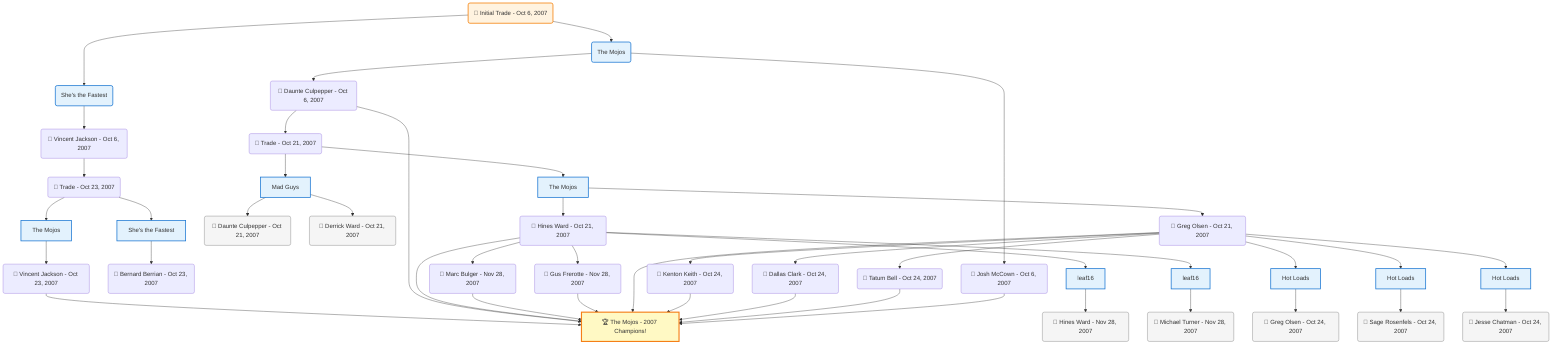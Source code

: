 flowchart TD

    TRADE_MAIN("🔄 Initial Trade - Oct 6, 2007")
    TEAM_1("She's the Fastest")
    TEAM_2("The Mojos")
    NODE_4d3c007b-e9a3-47b3-bdbd-4f22bec4b0f5("🔄 Vincent Jackson - Oct 6, 2007")
    TRADE_a5e6198a-985f-4b48-b7e9-f43ea25bff07_3("🔄 Trade - Oct 23, 2007")
    TEAM_bbe2d0ad-54cf-4c22-be82-b2a5f262a157_4["The Mojos"]
    NODE_f97a15b3-43e4-41e1-9706-cf33f061eedf("🔄 Vincent Jackson - Oct 23, 2007")
    CHAMP_bbe2d0ad-54cf-4c22-be82-b2a5f262a157_2007["🏆 The Mojos - 2007 Champions!"]
    TEAM_4449259f-64af-44fd-9235-1facc0926234_5["She's the Fastest"]
    NODE_7ca92b04-2062-4145-a17d-9eef8e0fbbf3("🔄 Bernard Berrian - Oct 23, 2007")
    NODE_2911c31a-800d-4bb4-9eac-9d317b890024("🔄 Daunte Culpepper - Oct 6, 2007")
    TRADE_b250236a-2382-4234-a042-2fa84a81b06a_6("🔄 Trade - Oct 21, 2007")
    TEAM_f5908944-6efd-40eb-af54-6c53004e0e2f_7["Mad Guys"]
    NODE_cff5655f-ac9d-487f-8ed1-92e3214e7365("🔄 Daunte Culpepper - Oct 21, 2007")
    NODE_81120f5b-22bd-47e9-ab35-f04a90bb4058("🔄 Derrick Ward - Oct 21, 2007")
    TEAM_bbe2d0ad-54cf-4c22-be82-b2a5f262a157_8["The Mojos"]
    NODE_a7ed07a6-5420-4b99-8ae3-52ac5f26f613("🔄 Hines Ward - Oct 21, 2007")
    TEAM_66fb98f4-89a7-45f9-893a-b41d71e6249d_9["leaf16"]
    NODE_91e372ce-59bc-47bb-9e88-cf79be62c936("🔄 Hines Ward - Nov 28, 2007")
    NODE_4103b6d7-a28f-4a7d-8b6a-1ce4f5695239("🔄 Marc Bulger - Nov 28, 2007")
    TEAM_66fb98f4-89a7-45f9-893a-b41d71e6249d_10["leaf16"]
    NODE_d8df4f38-ad56-4192-a87e-5ff6f2166d58("🔄 Michael Turner - Nov 28, 2007")
    NODE_420928ec-cddd-4579-b112-ce77f0f2fd56("🔄 Gus Frerotte - Nov 28, 2007")
    NODE_d004e552-ba1f-4f47-9539-624fc836fe72("🔄 Greg Olsen - Oct 21, 2007")
    TEAM_8e9f18ff-62c3-40e8-bb10-32f74cf4ee33_11["Hot Loads"]
    NODE_497e9d5a-3bc9-4ca4-8828-d30851fe786d("🔄 Greg Olsen - Oct 24, 2007")
    NODE_9f96722c-4017-466b-b54a-06f02e9dce4c("🔄 Kenton Keith - Oct 24, 2007")
    TEAM_8e9f18ff-62c3-40e8-bb10-32f74cf4ee33_12["Hot Loads"]
    NODE_64760d7a-a777-4278-be93-a241345552be("🔄 Sage Rosenfels - Oct 24, 2007")
    TEAM_8e9f18ff-62c3-40e8-bb10-32f74cf4ee33_13["Hot Loads"]
    NODE_5274181a-578e-429d-bb83-a2e156caf6c0("🔄 Jesse Chatman - Oct 24, 2007")
    NODE_f6a179a1-e026-484d-9015-d45f15d3b914("🔄 Dallas Clark - Oct 24, 2007")
    NODE_93b976f1-2eb9-42ae-b4b7-f0e7eab777f9("🔄 Tatum Bell - Oct 24, 2007")
    NODE_b447beb2-ef6b-4ad8-ac12-c0fce2b8f4de("🔄 Josh McCown - Oct 6, 2007")

    TRADE_MAIN --> TEAM_1
    TRADE_MAIN --> TEAM_2
    TEAM_1 --> NODE_4d3c007b-e9a3-47b3-bdbd-4f22bec4b0f5
    NODE_4d3c007b-e9a3-47b3-bdbd-4f22bec4b0f5 --> TRADE_a5e6198a-985f-4b48-b7e9-f43ea25bff07_3
    TRADE_a5e6198a-985f-4b48-b7e9-f43ea25bff07_3 --> TEAM_bbe2d0ad-54cf-4c22-be82-b2a5f262a157_4
    TEAM_bbe2d0ad-54cf-4c22-be82-b2a5f262a157_4 --> NODE_f97a15b3-43e4-41e1-9706-cf33f061eedf
    NODE_f97a15b3-43e4-41e1-9706-cf33f061eedf --> CHAMP_bbe2d0ad-54cf-4c22-be82-b2a5f262a157_2007
    TRADE_a5e6198a-985f-4b48-b7e9-f43ea25bff07_3 --> TEAM_4449259f-64af-44fd-9235-1facc0926234_5
    TEAM_4449259f-64af-44fd-9235-1facc0926234_5 --> NODE_7ca92b04-2062-4145-a17d-9eef8e0fbbf3
    TEAM_2 --> NODE_2911c31a-800d-4bb4-9eac-9d317b890024
    NODE_2911c31a-800d-4bb4-9eac-9d317b890024 --> CHAMP_bbe2d0ad-54cf-4c22-be82-b2a5f262a157_2007
    NODE_2911c31a-800d-4bb4-9eac-9d317b890024 --> TRADE_b250236a-2382-4234-a042-2fa84a81b06a_6
    TRADE_b250236a-2382-4234-a042-2fa84a81b06a_6 --> TEAM_f5908944-6efd-40eb-af54-6c53004e0e2f_7
    TEAM_f5908944-6efd-40eb-af54-6c53004e0e2f_7 --> NODE_cff5655f-ac9d-487f-8ed1-92e3214e7365
    TEAM_f5908944-6efd-40eb-af54-6c53004e0e2f_7 --> NODE_81120f5b-22bd-47e9-ab35-f04a90bb4058
    TRADE_b250236a-2382-4234-a042-2fa84a81b06a_6 --> TEAM_bbe2d0ad-54cf-4c22-be82-b2a5f262a157_8
    TEAM_bbe2d0ad-54cf-4c22-be82-b2a5f262a157_8 --> NODE_a7ed07a6-5420-4b99-8ae3-52ac5f26f613
    NODE_a7ed07a6-5420-4b99-8ae3-52ac5f26f613 --> CHAMP_bbe2d0ad-54cf-4c22-be82-b2a5f262a157_2007
    NODE_a7ed07a6-5420-4b99-8ae3-52ac5f26f613 --> TEAM_66fb98f4-89a7-45f9-893a-b41d71e6249d_9
    TEAM_66fb98f4-89a7-45f9-893a-b41d71e6249d_9 --> NODE_91e372ce-59bc-47bb-9e88-cf79be62c936
    NODE_a7ed07a6-5420-4b99-8ae3-52ac5f26f613 --> NODE_4103b6d7-a28f-4a7d-8b6a-1ce4f5695239
    NODE_4103b6d7-a28f-4a7d-8b6a-1ce4f5695239 --> CHAMP_bbe2d0ad-54cf-4c22-be82-b2a5f262a157_2007
    NODE_a7ed07a6-5420-4b99-8ae3-52ac5f26f613 --> TEAM_66fb98f4-89a7-45f9-893a-b41d71e6249d_10
    TEAM_66fb98f4-89a7-45f9-893a-b41d71e6249d_10 --> NODE_d8df4f38-ad56-4192-a87e-5ff6f2166d58
    NODE_a7ed07a6-5420-4b99-8ae3-52ac5f26f613 --> NODE_420928ec-cddd-4579-b112-ce77f0f2fd56
    NODE_420928ec-cddd-4579-b112-ce77f0f2fd56 --> CHAMP_bbe2d0ad-54cf-4c22-be82-b2a5f262a157_2007
    TEAM_bbe2d0ad-54cf-4c22-be82-b2a5f262a157_8 --> NODE_d004e552-ba1f-4f47-9539-624fc836fe72
    NODE_d004e552-ba1f-4f47-9539-624fc836fe72 --> CHAMP_bbe2d0ad-54cf-4c22-be82-b2a5f262a157_2007
    NODE_d004e552-ba1f-4f47-9539-624fc836fe72 --> TEAM_8e9f18ff-62c3-40e8-bb10-32f74cf4ee33_11
    TEAM_8e9f18ff-62c3-40e8-bb10-32f74cf4ee33_11 --> NODE_497e9d5a-3bc9-4ca4-8828-d30851fe786d
    NODE_d004e552-ba1f-4f47-9539-624fc836fe72 --> NODE_9f96722c-4017-466b-b54a-06f02e9dce4c
    NODE_9f96722c-4017-466b-b54a-06f02e9dce4c --> CHAMP_bbe2d0ad-54cf-4c22-be82-b2a5f262a157_2007
    NODE_d004e552-ba1f-4f47-9539-624fc836fe72 --> TEAM_8e9f18ff-62c3-40e8-bb10-32f74cf4ee33_12
    TEAM_8e9f18ff-62c3-40e8-bb10-32f74cf4ee33_12 --> NODE_64760d7a-a777-4278-be93-a241345552be
    NODE_d004e552-ba1f-4f47-9539-624fc836fe72 --> TEAM_8e9f18ff-62c3-40e8-bb10-32f74cf4ee33_13
    TEAM_8e9f18ff-62c3-40e8-bb10-32f74cf4ee33_13 --> NODE_5274181a-578e-429d-bb83-a2e156caf6c0
    NODE_d004e552-ba1f-4f47-9539-624fc836fe72 --> NODE_f6a179a1-e026-484d-9015-d45f15d3b914
    NODE_f6a179a1-e026-484d-9015-d45f15d3b914 --> CHAMP_bbe2d0ad-54cf-4c22-be82-b2a5f262a157_2007
    NODE_d004e552-ba1f-4f47-9539-624fc836fe72 --> NODE_93b976f1-2eb9-42ae-b4b7-f0e7eab777f9
    NODE_93b976f1-2eb9-42ae-b4b7-f0e7eab777f9 --> CHAMP_bbe2d0ad-54cf-4c22-be82-b2a5f262a157_2007
    TEAM_2 --> NODE_b447beb2-ef6b-4ad8-ac12-c0fce2b8f4de
    NODE_b447beb2-ef6b-4ad8-ac12-c0fce2b8f4de --> CHAMP_bbe2d0ad-54cf-4c22-be82-b2a5f262a157_2007

    %% Node styling
    classDef teamNode fill:#e3f2fd,stroke:#1976d2,stroke-width:2px
    classDef tradeNode fill:#fff3e0,stroke:#f57c00,stroke-width:2px
    classDef playerNode fill:#f3e5f5,stroke:#7b1fa2,stroke-width:1px
    classDef nonRootPlayerNode fill:#f5f5f5,stroke:#757575,stroke-width:1px
    classDef endNode fill:#ffebee,stroke:#c62828,stroke-width:2px
    classDef waiverNode fill:#e8f5e8,stroke:#388e3c,stroke-width:2px
    classDef championshipNode fill:#fff9c4,stroke:#f57f17,stroke-width:3px

    class TEAM_1,TEAM_2,TEAM_bbe2d0ad-54cf-4c22-be82-b2a5f262a157_4,TEAM_4449259f-64af-44fd-9235-1facc0926234_5,TEAM_f5908944-6efd-40eb-af54-6c53004e0e2f_7,TEAM_bbe2d0ad-54cf-4c22-be82-b2a5f262a157_8,TEAM_66fb98f4-89a7-45f9-893a-b41d71e6249d_9,TEAM_66fb98f4-89a7-45f9-893a-b41d71e6249d_10,TEAM_8e9f18ff-62c3-40e8-bb10-32f74cf4ee33_11,TEAM_8e9f18ff-62c3-40e8-bb10-32f74cf4ee33_12,TEAM_8e9f18ff-62c3-40e8-bb10-32f74cf4ee33_13 teamNode
    class CHAMP_bbe2d0ad-54cf-4c22-be82-b2a5f262a157_2007 championshipNode
    class NODE_cff5655f-ac9d-487f-8ed1-92e3214e7365,NODE_81120f5b-22bd-47e9-ab35-f04a90bb4058,NODE_91e372ce-59bc-47bb-9e88-cf79be62c936,NODE_d8df4f38-ad56-4192-a87e-5ff6f2166d58,NODE_497e9d5a-3bc9-4ca4-8828-d30851fe786d,NODE_64760d7a-a777-4278-be93-a241345552be,NODE_5274181a-578e-429d-bb83-a2e156caf6c0 nonRootPlayerNode
    class TRADE_MAIN tradeNode